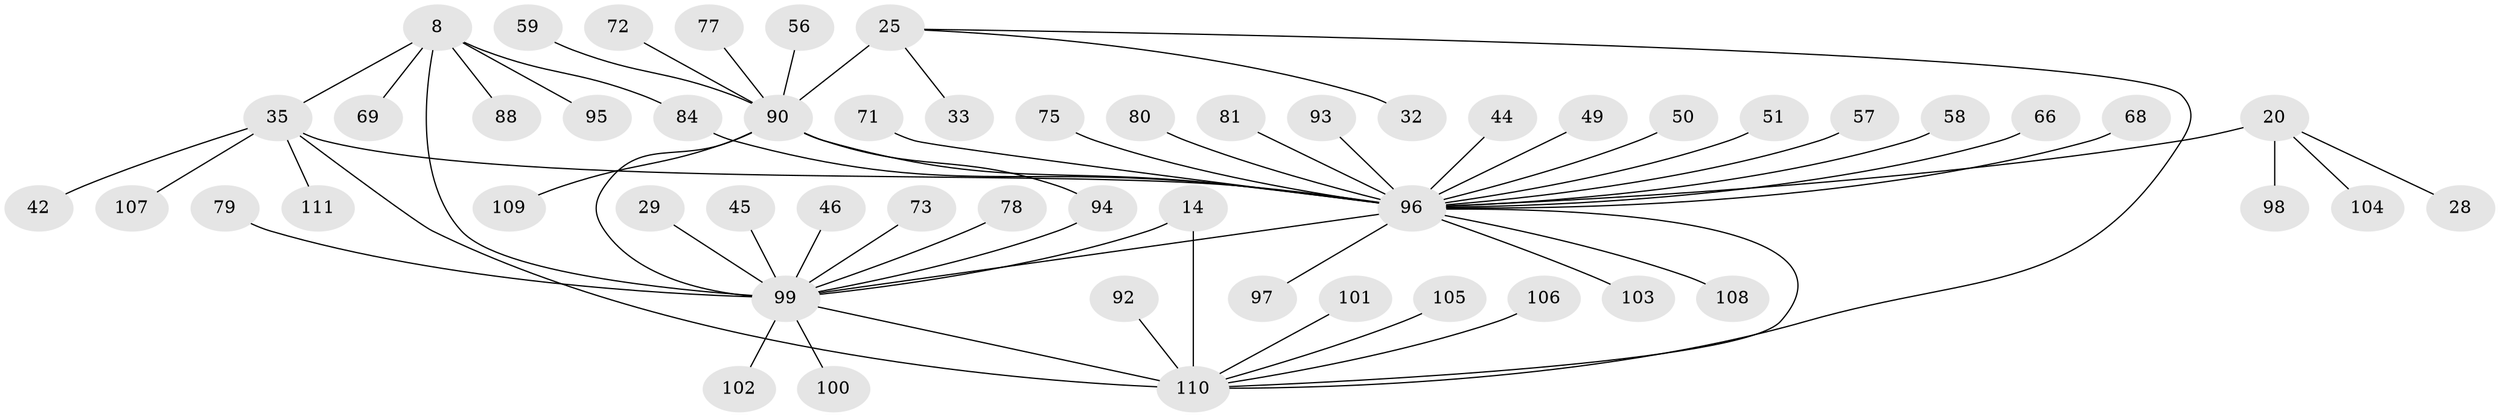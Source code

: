 // original degree distribution, {9: 0.02702702702702703, 10: 0.02702702702702703, 8: 0.018018018018018018, 7: 0.06306306306306306, 12: 0.02702702702702703, 6: 0.02702702702702703, 5: 0.036036036036036036, 4: 0.009009009009009009, 2: 0.1891891891891892, 1: 0.5495495495495496, 3: 0.02702702702702703}
// Generated by graph-tools (version 1.1) at 2025/54/03/09/25 04:54:06]
// undirected, 55 vertices, 62 edges
graph export_dot {
graph [start="1"]
  node [color=gray90,style=filled];
  8 [super="+6"];
  14 [super="+13"];
  20 [super="+19"];
  25 [super="+22"];
  28 [super="+27"];
  29;
  32;
  33;
  35 [super="+5"];
  42;
  44;
  45;
  46;
  49;
  50;
  51;
  56 [super="+54"];
  57;
  58;
  59;
  66;
  68;
  69;
  71;
  72;
  73;
  75;
  77;
  78;
  79 [super="+38"];
  80 [super="+31"];
  81;
  84 [super="+70"];
  88;
  90 [super="+24+52"];
  92;
  93;
  94 [super="+36+83+89"];
  95;
  96 [super="+3+61+18"];
  97 [super="+67"];
  98;
  99 [super="+26"];
  100 [super="+37"];
  101;
  102 [super="+40"];
  103 [super="+41"];
  104;
  105;
  106;
  107;
  108;
  109 [super="+85"];
  110 [super="+82+34+39+53+60+63+74+76+87+91"];
  111;
  8 -- 69;
  8 -- 88;
  8 -- 95;
  8 -- 84;
  8 -- 99 [weight=6];
  8 -- 35;
  14 -- 110 [weight=6];
  14 -- 99;
  20 -- 104;
  20 -- 98;
  20 -- 28;
  20 -- 96 [weight=6];
  25 -- 33;
  25 -- 32;
  25 -- 90 [weight=6];
  25 -- 110;
  29 -- 99;
  35 -- 96 [weight=6];
  35 -- 42;
  35 -- 107;
  35 -- 110;
  35 -- 111;
  44 -- 96;
  45 -- 99;
  46 -- 99;
  49 -- 96;
  50 -- 96;
  51 -- 96;
  56 -- 90;
  57 -- 96;
  58 -- 96;
  59 -- 90;
  66 -- 96;
  68 -- 96;
  71 -- 96;
  72 -- 90;
  73 -- 99;
  75 -- 96;
  77 -- 90;
  78 -- 99;
  79 -- 99;
  80 -- 96;
  81 -- 96;
  84 -- 96;
  90 -- 109;
  90 -- 94;
  90 -- 96 [weight=2];
  90 -- 99 [weight=2];
  92 -- 110;
  93 -- 96;
  94 -- 99 [weight=2];
  96 -- 97;
  96 -- 110 [weight=3];
  96 -- 103;
  96 -- 108;
  96 -- 99 [weight=4];
  99 -- 100;
  99 -- 102;
  99 -- 110;
  101 -- 110;
  105 -- 110;
  106 -- 110;
}
